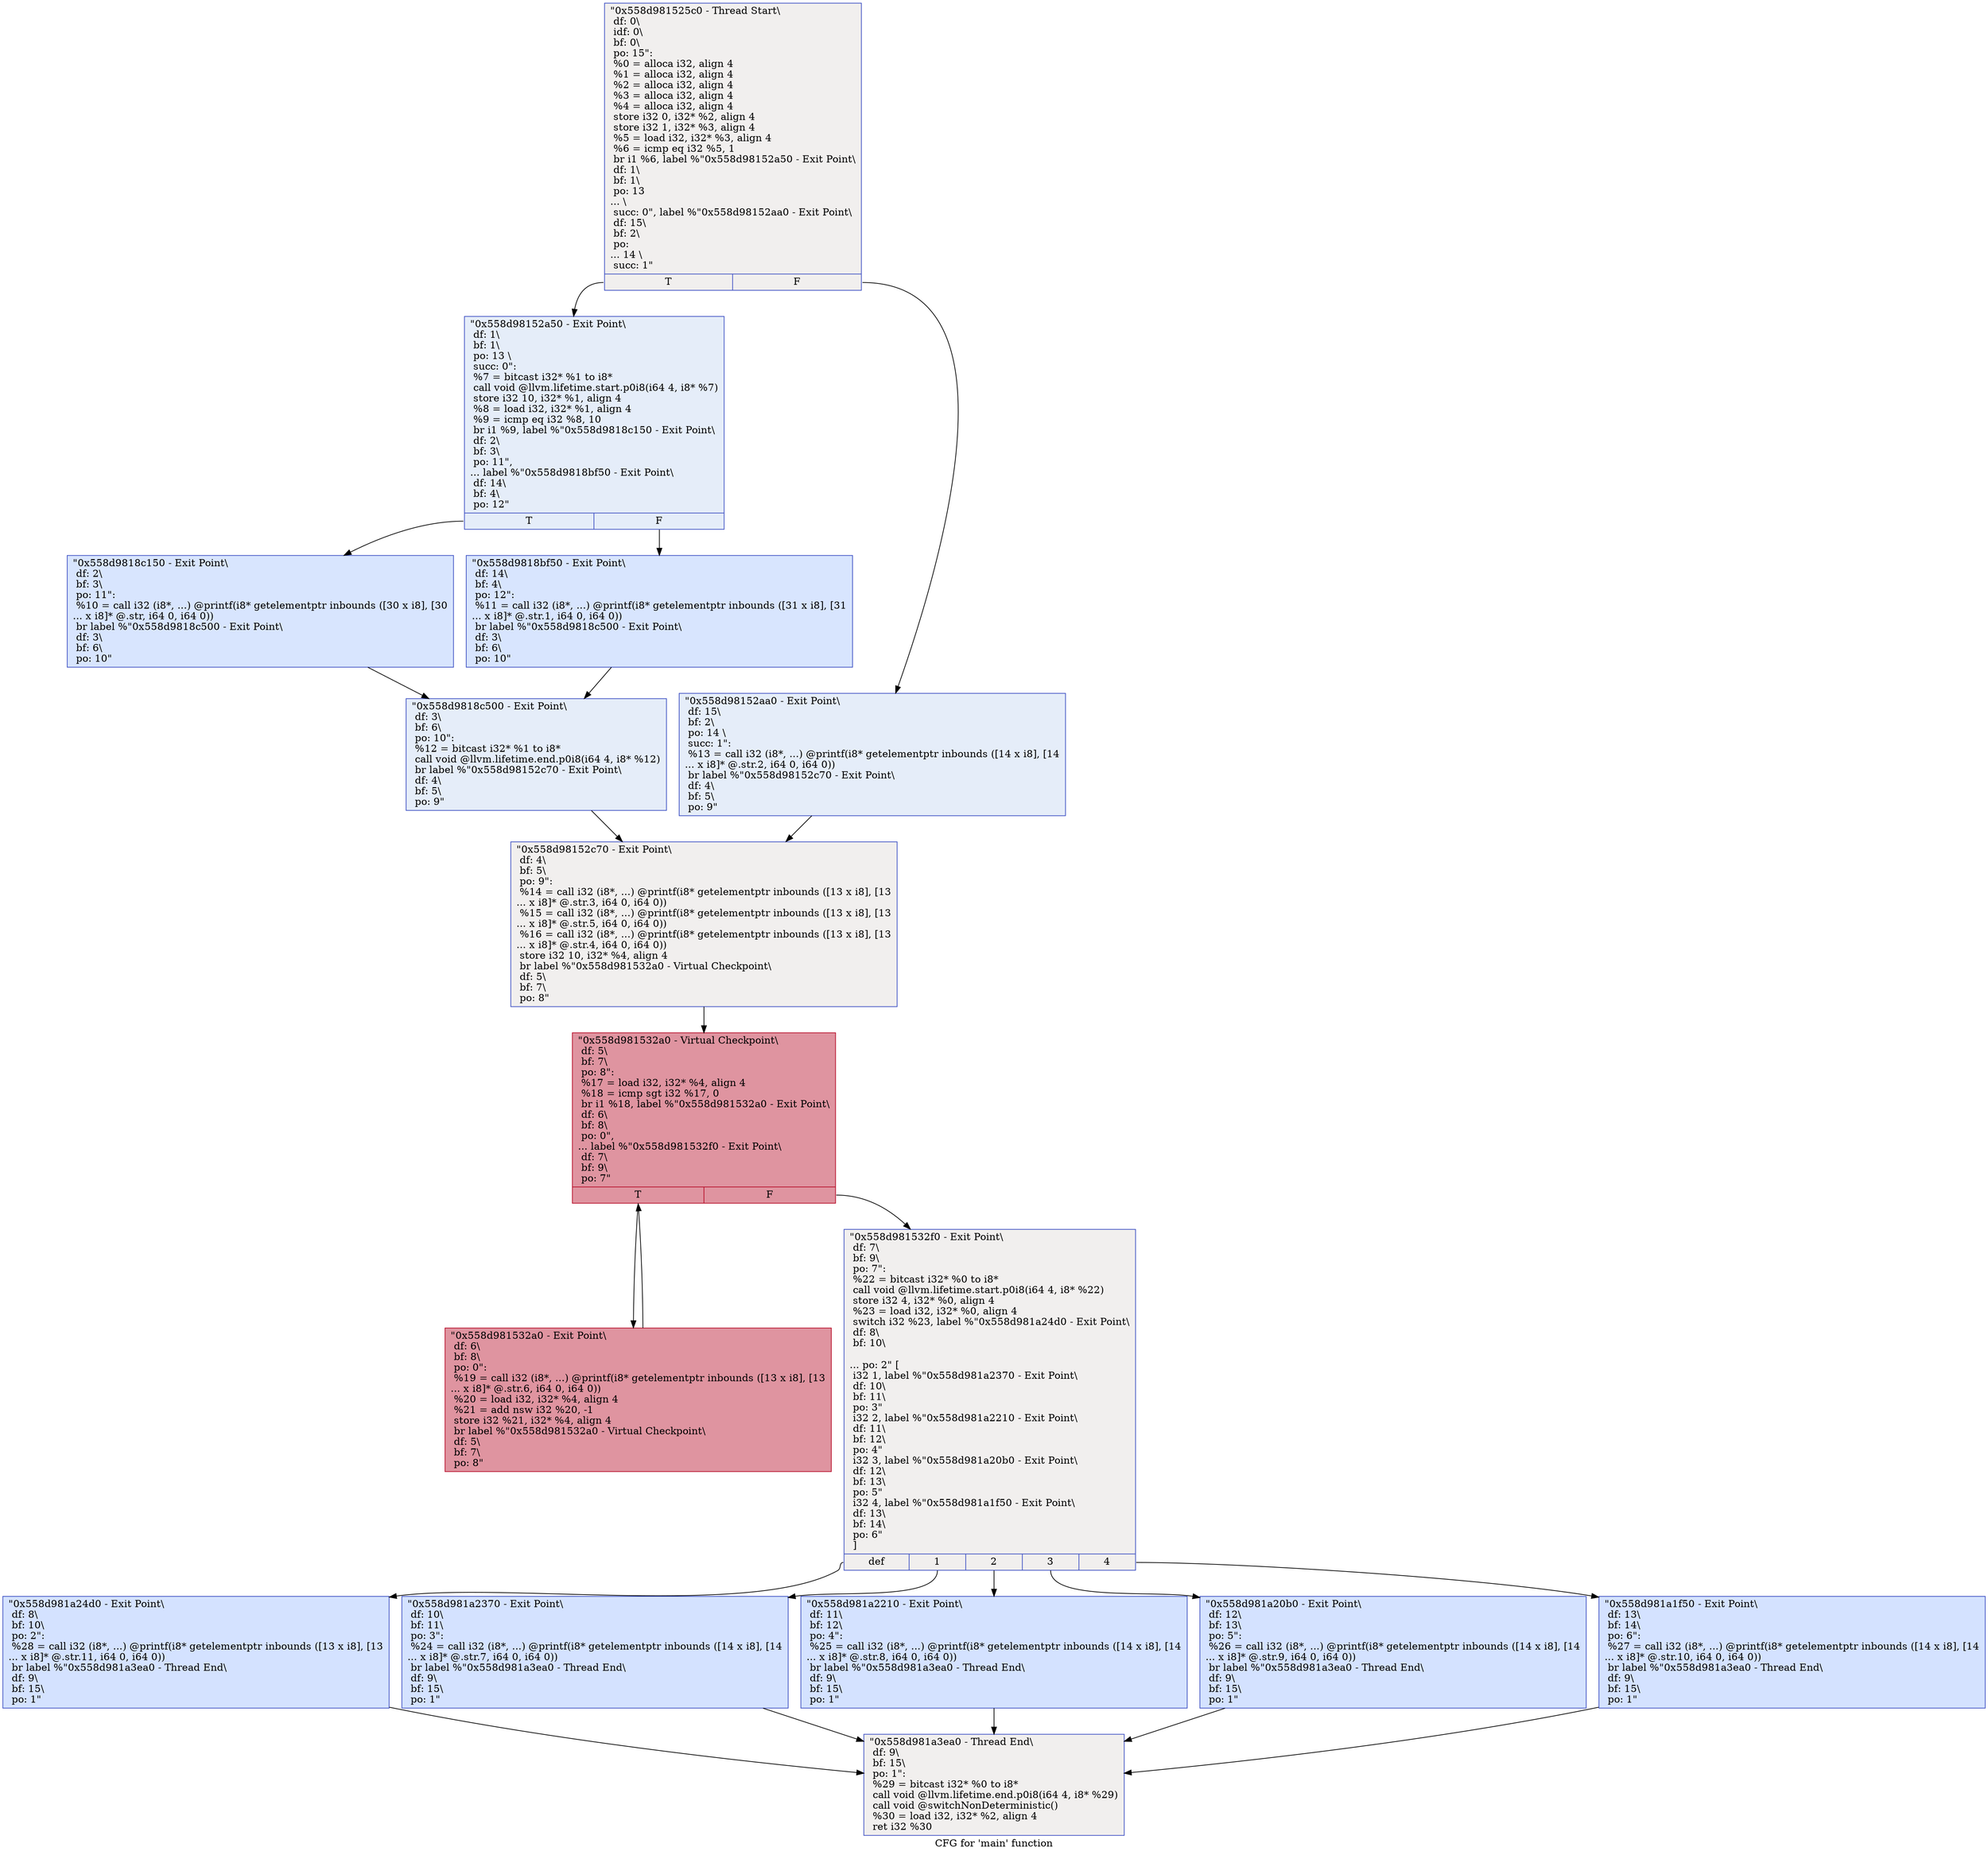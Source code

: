 digraph "CFG for 'main' function" {
	label="CFG for 'main' function";

	Node0x558d981525c0 [shape=record,color="#3d50c3ff", style=filled, fillcolor="#e0dbd870",label="{\"0x558d981525c0 - Thread Start\\\l df: 0\\\l idf: 0\\\l bf: 0\\\l po: 15\":\l  %0 = alloca i32, align 4\l  %1 = alloca i32, align 4\l  %2 = alloca i32, align 4\l  %3 = alloca i32, align 4\l  %4 = alloca i32, align 4\l  store i32 0, i32* %2, align 4\l  store i32 1, i32* %3, align 4\l  %5 = load i32, i32* %3, align 4\l  %6 = icmp eq i32 %5, 1\l  br i1 %6, label %\"0x558d98152a50 - Exit Point\\\l df: 1\\\l bf: 1\\\l po: 13\l... \\\l succ: 0\", label %\"0x558d98152aa0 - Exit Point\\\l df: 15\\\l bf: 2\\\l po:\l... 14 \\\l succ: 1\"\l|{<s0>T|<s1>F}}"];
	Node0x558d981525c0:s0 -> Node0x558d98152a50;
	Node0x558d981525c0:s1 -> Node0x558d98152aa0;
	Node0x558d98152a50 [shape=record,color="#3d50c3ff", style=filled, fillcolor="#c5d6f270",label="{\"0x558d98152a50 - Exit Point\\\l df: 1\\\l bf: 1\\\l po: 13 \\\l succ: 0\": \l  %7 = bitcast i32* %1 to i8*\l  call void @llvm.lifetime.start.p0i8(i64 4, i8* %7)\l  store i32 10, i32* %1, align 4\l  %8 = load i32, i32* %1, align 4\l  %9 = icmp eq i32 %8, 10\l  br i1 %9, label %\"0x558d9818c150 - Exit Point\\\l df: 2\\\l bf: 3\\\l po: 11\",\l... label %\"0x558d9818bf50 - Exit Point\\\l df: 14\\\l bf: 4\\\l po: 12\"\l|{<s0>T|<s1>F}}"];
	Node0x558d98152a50:s0 -> Node0x558d9818c150;
	Node0x558d98152a50:s1 -> Node0x558d9818bf50;
	Node0x558d9818c150 [shape=record,color="#3d50c3ff", style=filled, fillcolor="#a7c5fe70",label="{\"0x558d9818c150 - Exit Point\\\l df: 2\\\l bf: 3\\\l po: 11\": \l  %10 = call i32 (i8*, ...) @printf(i8* getelementptr inbounds ([30 x i8], [30\l... x i8]* @.str, i64 0, i64 0))\l  br label %\"0x558d9818c500 - Exit Point\\\l df: 3\\\l bf: 6\\\l po: 10\"\l}"];
	Node0x558d9818c150 -> Node0x558d9818c500;
	Node0x558d9818bf50 [shape=record,color="#3d50c3ff", style=filled, fillcolor="#a7c5fe70",label="{\"0x558d9818bf50 - Exit Point\\\l df: 14\\\l bf: 4\\\l po: 12\": \l  %11 = call i32 (i8*, ...) @printf(i8* getelementptr inbounds ([31 x i8], [31\l... x i8]* @.str.1, i64 0, i64 0))\l  br label %\"0x558d9818c500 - Exit Point\\\l df: 3\\\l bf: 6\\\l po: 10\"\l}"];
	Node0x558d9818bf50 -> Node0x558d9818c500;
	Node0x558d9818c500 [shape=record,color="#3d50c3ff", style=filled, fillcolor="#c5d6f270",label="{\"0x558d9818c500 - Exit Point\\\l df: 3\\\l bf: 6\\\l po: 10\": \l  %12 = bitcast i32* %1 to i8*\l  call void @llvm.lifetime.end.p0i8(i64 4, i8* %12)\l  br label %\"0x558d98152c70 - Exit Point\\\l df: 4\\\l bf: 5\\\l po: 9\"\l}"];
	Node0x558d9818c500 -> Node0x558d98152c70;
	Node0x558d98152aa0 [shape=record,color="#3d50c3ff", style=filled, fillcolor="#c5d6f270",label="{\"0x558d98152aa0 - Exit Point\\\l df: 15\\\l bf: 2\\\l po: 14 \\\l succ: 1\": \l  %13 = call i32 (i8*, ...) @printf(i8* getelementptr inbounds ([14 x i8], [14\l... x i8]* @.str.2, i64 0, i64 0))\l  br label %\"0x558d98152c70 - Exit Point\\\l df: 4\\\l bf: 5\\\l po: 9\"\l}"];
	Node0x558d98152aa0 -> Node0x558d98152c70;
	Node0x558d98152c70 [shape=record,color="#3d50c3ff", style=filled, fillcolor="#e0dbd870",label="{\"0x558d98152c70 - Exit Point\\\l df: 4\\\l bf: 5\\\l po: 9\": \l  %14 = call i32 (i8*, ...) @printf(i8* getelementptr inbounds ([13 x i8], [13\l... x i8]* @.str.3, i64 0, i64 0))\l  %15 = call i32 (i8*, ...) @printf(i8* getelementptr inbounds ([13 x i8], [13\l... x i8]* @.str.5, i64 0, i64 0))\l  %16 = call i32 (i8*, ...) @printf(i8* getelementptr inbounds ([13 x i8], [13\l... x i8]* @.str.4, i64 0, i64 0))\l  store i32 10, i32* %4, align 4\l  br label %\"0x558d981532a0 - Virtual Checkpoint\\\l df: 5\\\l bf: 7\\\l po: 8\"\l}"];
	Node0x558d98152c70 -> Node0x558d981530e0;
	Node0x558d981530e0 [shape=record,color="#b70d28ff", style=filled, fillcolor="#b70d2870",label="{\"0x558d981532a0 - Virtual Checkpoint\\\l df: 5\\\l bf: 7\\\l po: 8\": \l  %17 = load i32, i32* %4, align 4\l  %18 = icmp sgt i32 %17, 0\l  br i1 %18, label %\"0x558d981532a0 - Exit Point\\\l df: 6\\\l bf: 8\\\l po: 0\",\l... label %\"0x558d981532f0 - Exit Point\\\l df: 7\\\l bf: 9\\\l po: 7\"\l|{<s0>T|<s1>F}}"];
	Node0x558d981530e0:s0 -> Node0x558d981532a0;
	Node0x558d981530e0:s1 -> Node0x558d981532f0;
	Node0x558d981532a0 [shape=record,color="#b70d28ff", style=filled, fillcolor="#b70d2870",label="{\"0x558d981532a0 - Exit Point\\\l df: 6\\\l bf: 8\\\l po: 0\": \l  %19 = call i32 (i8*, ...) @printf(i8* getelementptr inbounds ([13 x i8], [13\l... x i8]* @.str.6, i64 0, i64 0))\l  %20 = load i32, i32* %4, align 4\l  %21 = add nsw i32 %20, -1\l  store i32 %21, i32* %4, align 4\l  br label %\"0x558d981532a0 - Virtual Checkpoint\\\l df: 5\\\l bf: 7\\\l po: 8\"\l}"];
	Node0x558d981532a0 -> Node0x558d981530e0;
	Node0x558d981532f0 [shape=record,color="#3d50c3ff", style=filled, fillcolor="#e0dbd870",label="{\"0x558d981532f0 - Exit Point\\\l df: 7\\\l bf: 9\\\l po: 7\": \l  %22 = bitcast i32* %0 to i8*\l  call void @llvm.lifetime.start.p0i8(i64 4, i8* %22)\l  store i32 4, i32* %0, align 4\l  %23 = load i32, i32* %0, align 4\l  switch i32 %23, label %\"0x558d981a24d0 - Exit Point\\\l df: 8\\\l bf: 10\\\l\l... po: 2\" [\l    i32 1, label %\"0x558d981a2370 - Exit Point\\\l df: 10\\\l bf: 11\\\l po: 3\"\l    i32 2, label %\"0x558d981a2210 - Exit Point\\\l df: 11\\\l bf: 12\\\l po: 4\"\l    i32 3, label %\"0x558d981a20b0 - Exit Point\\\l df: 12\\\l bf: 13\\\l po: 5\"\l    i32 4, label %\"0x558d981a1f50 - Exit Point\\\l df: 13\\\l bf: 14\\\l po: 6\"\l  ]\l|{<s0>def|<s1>1|<s2>2|<s3>3|<s4>4}}"];
	Node0x558d981532f0:s0 -> Node0x558d981a24d0;
	Node0x558d981532f0:s1 -> Node0x558d981a2370;
	Node0x558d981532f0:s2 -> Node0x558d981a2210;
	Node0x558d981532f0:s3 -> Node0x558d981a20b0;
	Node0x558d981532f0:s4 -> Node0x558d981a1f50;
	Node0x558d981a2370 [shape=record,color="#3d50c3ff", style=filled, fillcolor="#9ebeff70",label="{\"0x558d981a2370 - Exit Point\\\l df: 10\\\l bf: 11\\\l po: 3\": \l  %24 = call i32 (i8*, ...) @printf(i8* getelementptr inbounds ([14 x i8], [14\l... x i8]* @.str.7, i64 0, i64 0))\l  br label %\"0x558d981a3ea0 - Thread End\\\l df: 9\\\l bf: 15\\\l po: 1\"\l}"];
	Node0x558d981a2370 -> Node0x558d981a3ea0;
	Node0x558d981a2210 [shape=record,color="#3d50c3ff", style=filled, fillcolor="#9ebeff70",label="{\"0x558d981a2210 - Exit Point\\\l df: 11\\\l bf: 12\\\l po: 4\": \l  %25 = call i32 (i8*, ...) @printf(i8* getelementptr inbounds ([14 x i8], [14\l... x i8]* @.str.8, i64 0, i64 0))\l  br label %\"0x558d981a3ea0 - Thread End\\\l df: 9\\\l bf: 15\\\l po: 1\"\l}"];
	Node0x558d981a2210 -> Node0x558d981a3ea0;
	Node0x558d981a20b0 [shape=record,color="#3d50c3ff", style=filled, fillcolor="#9ebeff70",label="{\"0x558d981a20b0 - Exit Point\\\l df: 12\\\l bf: 13\\\l po: 5\": \l  %26 = call i32 (i8*, ...) @printf(i8* getelementptr inbounds ([14 x i8], [14\l... x i8]* @.str.9, i64 0, i64 0))\l  br label %\"0x558d981a3ea0 - Thread End\\\l df: 9\\\l bf: 15\\\l po: 1\"\l}"];
	Node0x558d981a20b0 -> Node0x558d981a3ea0;
	Node0x558d981a1f50 [shape=record,color="#3d50c3ff", style=filled, fillcolor="#9ebeff70",label="{\"0x558d981a1f50 - Exit Point\\\l df: 13\\\l bf: 14\\\l po: 6\": \l  %27 = call i32 (i8*, ...) @printf(i8* getelementptr inbounds ([14 x i8], [14\l... x i8]* @.str.10, i64 0, i64 0))\l  br label %\"0x558d981a3ea0 - Thread End\\\l df: 9\\\l bf: 15\\\l po: 1\"\l}"];
	Node0x558d981a1f50 -> Node0x558d981a3ea0;
	Node0x558d981a24d0 [shape=record,color="#3d50c3ff", style=filled, fillcolor="#9ebeff70",label="{\"0x558d981a24d0 - Exit Point\\\l df: 8\\\l bf: 10\\\l po: 2\": \l  %28 = call i32 (i8*, ...) @printf(i8* getelementptr inbounds ([13 x i8], [13\l... x i8]* @.str.11, i64 0, i64 0))\l  br label %\"0x558d981a3ea0 - Thread End\\\l df: 9\\\l bf: 15\\\l po: 1\"\l}"];
	Node0x558d981a24d0 -> Node0x558d981a3ea0;
	Node0x558d981a3ea0 [shape=record,color="#3d50c3ff", style=filled, fillcolor="#e0dbd870",label="{\"0x558d981a3ea0 - Thread End\\\l df: 9\\\l bf: 15\\\l po: 1\": \l  %29 = bitcast i32* %0 to i8*\l  call void @llvm.lifetime.end.p0i8(i64 4, i8* %29)\l  call void @switchNonDeterministic()\l  %30 = load i32, i32* %2, align 4\l  ret i32 %30\l}"];
}
